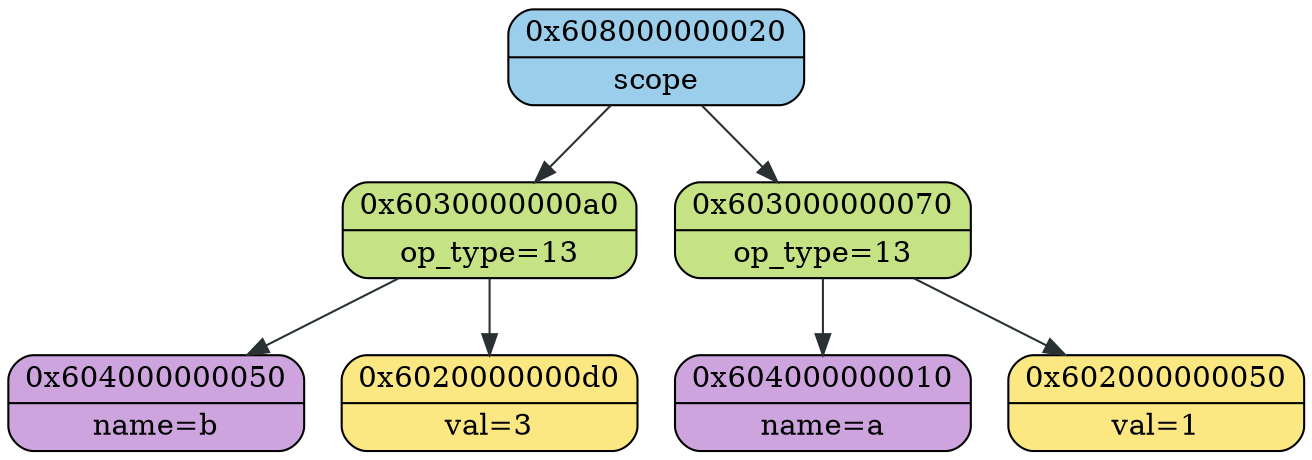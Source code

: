 digraph
{
    node_0x608000000020[shape = Mrecord, label = "{{0x608000000020} | {scope}}", style = "filled", fillcolor = "#9ACEEB"];
    node_0x6030000000a0[shape = Mrecord, label = "{{0x6030000000a0} | {op_type=13}}", style = "filled", fillcolor = "#C5E384"];
    node_0x604000000050[shape = Mrecord, label = "{{0x604000000050} | {name=b}}", style = "filled", fillcolor = "#CDA4DE"];
    node_0x6020000000d0[shape = Mrecord, label = "{{0x6020000000d0} | {val=3}}", style = "filled", fillcolor = "#FCE883"];
    node_0x6030000000a0->node_0x604000000050 [color = "#293133"];
    node_0x6030000000a0->node_0x6020000000d0 [color = "#293133"];
    node_0x608000000020->node_0x6030000000a0 [color = "#293133"];
    node_0x603000000070[shape = Mrecord, label = "{{0x603000000070} | {op_type=13}}", style = "filled", fillcolor = "#C5E384"];
    node_0x604000000010[shape = Mrecord, label = "{{0x604000000010} | {name=a}}", style = "filled", fillcolor = "#CDA4DE"];
    node_0x602000000050[shape = Mrecord, label = "{{0x602000000050} | {val=1}}", style = "filled", fillcolor = "#FCE883"];
    node_0x603000000070->node_0x604000000010 [color = "#293133"];
    node_0x603000000070->node_0x602000000050 [color = "#293133"];
    node_0x608000000020->node_0x603000000070 [color = "#293133"];
}